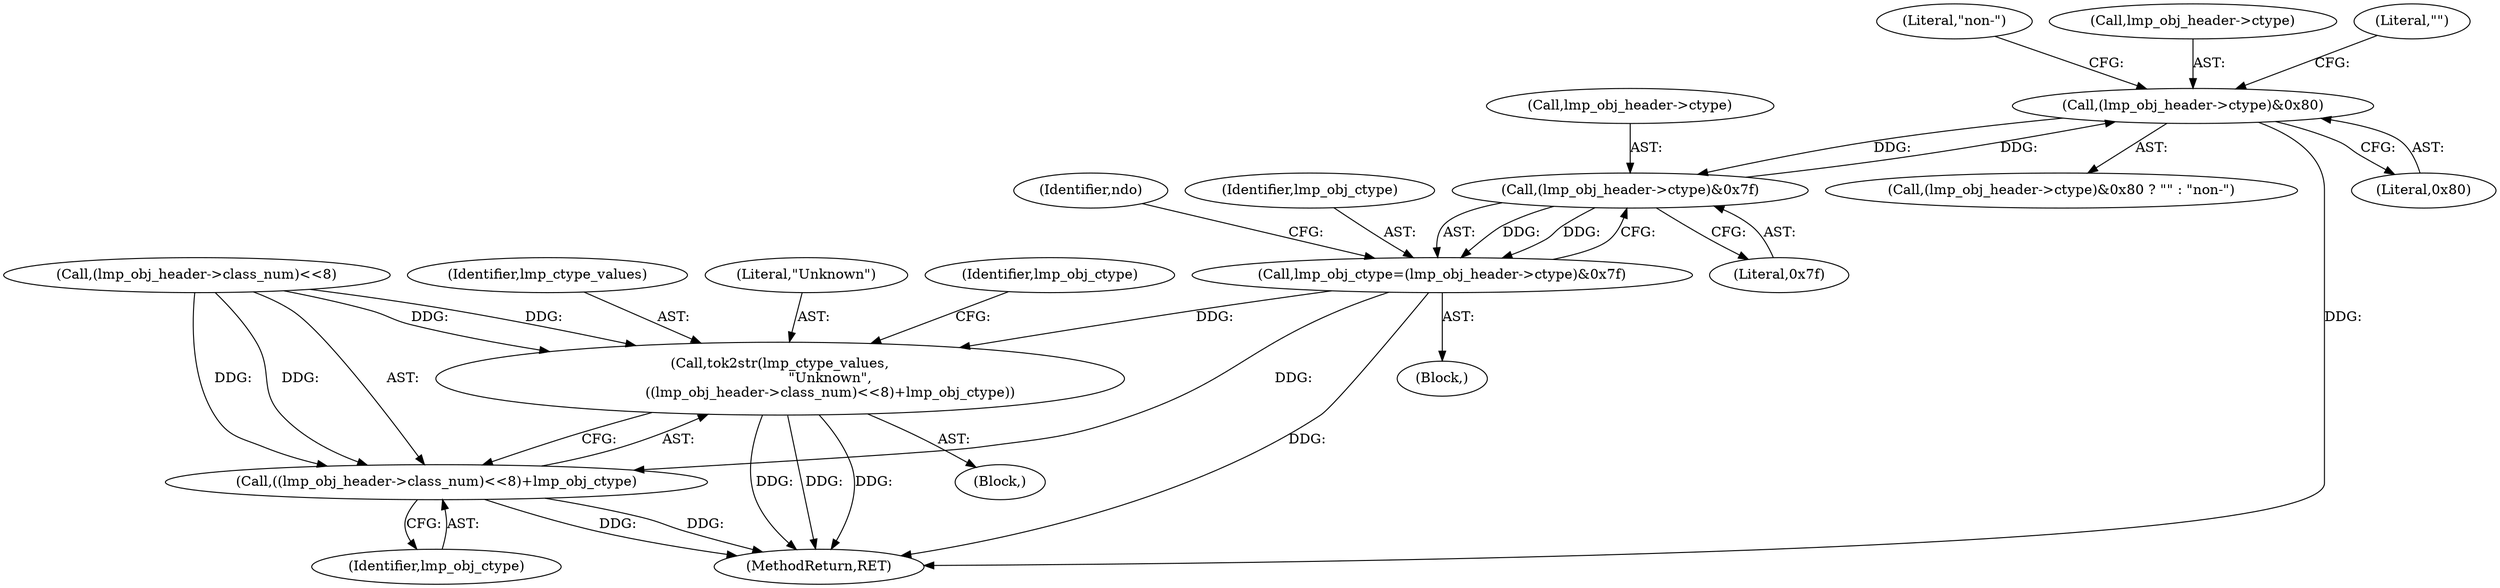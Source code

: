 digraph "0_tcpdump_0b661e0aa61850234b64394585cf577aac570bf4@pointer" {
"1000312" [label="(Call,(lmp_obj_header->ctype)&0x80)"];
"1000276" [label="(Call,(lmp_obj_header->ctype)&0x7f)"];
"1000312" [label="(Call,(lmp_obj_header->ctype)&0x80)"];
"1000274" [label="(Call,lmp_obj_ctype=(lmp_obj_header->ctype)&0x7f)"];
"1000298" [label="(Call,tok2str(lmp_ctype_values,\n                       \"Unknown\",\n                       ((lmp_obj_header->class_num)<<8)+lmp_obj_ctype))"];
"1000301" [label="(Call,((lmp_obj_header->class_num)<<8)+lmp_obj_ctype)"];
"1000283" [label="(Identifier,ndo)"];
"1000301" [label="(Call,((lmp_obj_header->class_num)<<8)+lmp_obj_ctype)"];
"1000318" [label="(Literal,\"non-\")"];
"1000277" [label="(Call,lmp_obj_header->ctype)"];
"1000313" [label="(Call,lmp_obj_header->ctype)"];
"1000276" [label="(Call,(lmp_obj_header->ctype)&0x7f)"];
"1000317" [label="(Literal,\"\")"];
"1000274" [label="(Call,lmp_obj_ctype=(lmp_obj_header->ctype)&0x7f)"];
"1000299" [label="(Identifier,lmp_ctype_values)"];
"1000298" [label="(Call,tok2str(lmp_ctype_values,\n                       \"Unknown\",\n                       ((lmp_obj_header->class_num)<<8)+lmp_obj_ctype))"];
"1000280" [label="(Literal,0x7f)"];
"1000307" [label="(Identifier,lmp_obj_ctype)"];
"1000312" [label="(Call,(lmp_obj_header->ctype)&0x80)"];
"1000311" [label="(Call,(lmp_obj_header->ctype)&0x80 ? \"\" : \"non-\")"];
"1000275" [label="(Identifier,lmp_obj_ctype)"];
"1000302" [label="(Call,(lmp_obj_header->class_num)<<8)"];
"1001949" [label="(MethodReturn,RET)"];
"1000297" [label="(Block,)"];
"1000316" [label="(Literal,0x80)"];
"1000257" [label="(Block,)"];
"1000300" [label="(Literal,\"Unknown\")"];
"1000309" [label="(Identifier,lmp_obj_ctype)"];
"1000312" -> "1000311"  [label="AST: "];
"1000312" -> "1000316"  [label="CFG: "];
"1000313" -> "1000312"  [label="AST: "];
"1000316" -> "1000312"  [label="AST: "];
"1000317" -> "1000312"  [label="CFG: "];
"1000318" -> "1000312"  [label="CFG: "];
"1000312" -> "1001949"  [label="DDG: "];
"1000312" -> "1000276"  [label="DDG: "];
"1000276" -> "1000312"  [label="DDG: "];
"1000276" -> "1000274"  [label="AST: "];
"1000276" -> "1000280"  [label="CFG: "];
"1000277" -> "1000276"  [label="AST: "];
"1000280" -> "1000276"  [label="AST: "];
"1000274" -> "1000276"  [label="CFG: "];
"1000276" -> "1000274"  [label="DDG: "];
"1000276" -> "1000274"  [label="DDG: "];
"1000274" -> "1000257"  [label="AST: "];
"1000275" -> "1000274"  [label="AST: "];
"1000283" -> "1000274"  [label="CFG: "];
"1000274" -> "1001949"  [label="DDG: "];
"1000274" -> "1000298"  [label="DDG: "];
"1000274" -> "1000301"  [label="DDG: "];
"1000298" -> "1000297"  [label="AST: "];
"1000298" -> "1000301"  [label="CFG: "];
"1000299" -> "1000298"  [label="AST: "];
"1000300" -> "1000298"  [label="AST: "];
"1000301" -> "1000298"  [label="AST: "];
"1000309" -> "1000298"  [label="CFG: "];
"1000298" -> "1001949"  [label="DDG: "];
"1000298" -> "1001949"  [label="DDG: "];
"1000298" -> "1001949"  [label="DDG: "];
"1000302" -> "1000298"  [label="DDG: "];
"1000302" -> "1000298"  [label="DDG: "];
"1000301" -> "1000307"  [label="CFG: "];
"1000302" -> "1000301"  [label="AST: "];
"1000307" -> "1000301"  [label="AST: "];
"1000301" -> "1001949"  [label="DDG: "];
"1000301" -> "1001949"  [label="DDG: "];
"1000302" -> "1000301"  [label="DDG: "];
"1000302" -> "1000301"  [label="DDG: "];
}
